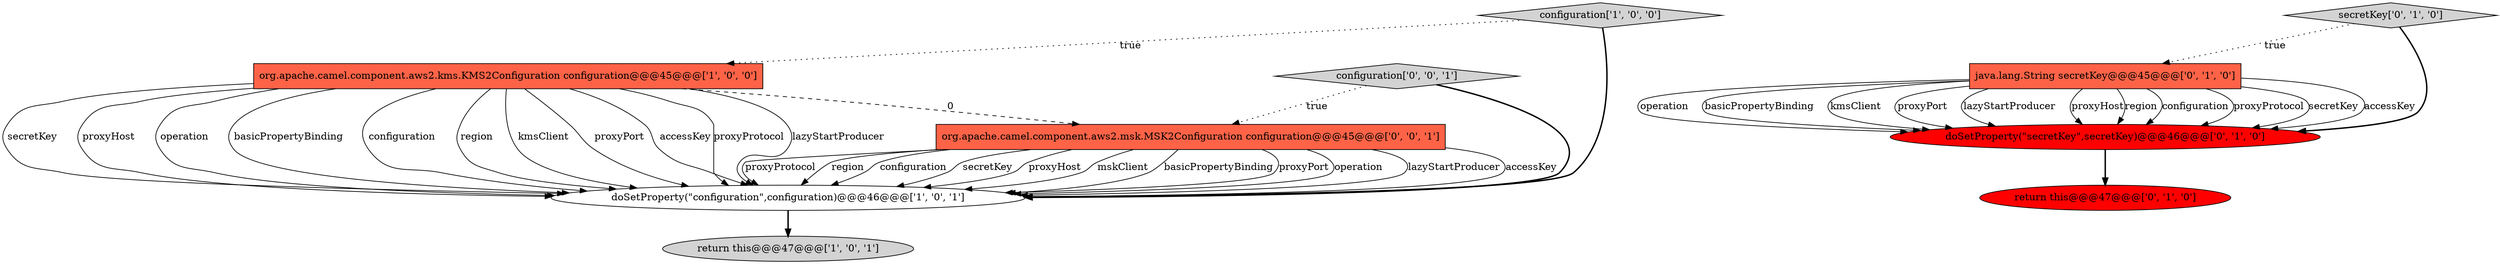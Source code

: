 digraph {
3 [style = filled, label = "configuration['1', '0', '0']", fillcolor = lightgray, shape = diamond image = "AAA0AAABBB1BBB"];
2 [style = filled, label = "org.apache.camel.component.aws2.kms.KMS2Configuration configuration@@@45@@@['1', '0', '0']", fillcolor = tomato, shape = box image = "AAA1AAABBB1BBB"];
1 [style = filled, label = "return this@@@47@@@['1', '0', '1']", fillcolor = lightgray, shape = ellipse image = "AAA0AAABBB1BBB"];
9 [style = filled, label = "configuration['0', '0', '1']", fillcolor = lightgray, shape = diamond image = "AAA0AAABBB3BBB"];
5 [style = filled, label = "return this@@@47@@@['0', '1', '0']", fillcolor = red, shape = ellipse image = "AAA1AAABBB2BBB"];
7 [style = filled, label = "java.lang.String secretKey@@@45@@@['0', '1', '0']", fillcolor = tomato, shape = box image = "AAA1AAABBB2BBB"];
8 [style = filled, label = "org.apache.camel.component.aws2.msk.MSK2Configuration configuration@@@45@@@['0', '0', '1']", fillcolor = tomato, shape = box image = "AAA0AAABBB3BBB"];
6 [style = filled, label = "secretKey['0', '1', '0']", fillcolor = lightgray, shape = diamond image = "AAA0AAABBB2BBB"];
0 [style = filled, label = "doSetProperty(\"configuration\",configuration)@@@46@@@['1', '0', '1']", fillcolor = white, shape = ellipse image = "AAA0AAABBB1BBB"];
4 [style = filled, label = "doSetProperty(\"secretKey\",secretKey)@@@46@@@['0', '1', '0']", fillcolor = red, shape = ellipse image = "AAA1AAABBB2BBB"];
8->0 [style = solid, label="lazyStartProducer"];
2->0 [style = solid, label="proxyProtocol"];
7->4 [style = solid, label="operation"];
8->0 [style = solid, label="accessKey"];
7->4 [style = solid, label="basicPropertyBinding"];
9->0 [style = bold, label=""];
7->4 [style = solid, label="kmsClient"];
8->0 [style = solid, label="proxyProtocol"];
2->0 [style = solid, label="lazyStartProducer"];
2->0 [style = solid, label="secretKey"];
8->0 [style = solid, label="region"];
8->0 [style = solid, label="configuration"];
2->0 [style = solid, label="proxyHost"];
2->8 [style = dashed, label="0"];
7->4 [style = solid, label="proxyPort"];
3->0 [style = bold, label=""];
8->0 [style = solid, label="secretKey"];
7->4 [style = solid, label="lazyStartProducer"];
9->8 [style = dotted, label="true"];
2->0 [style = solid, label="operation"];
6->4 [style = bold, label=""];
7->4 [style = solid, label="proxyHost"];
2->0 [style = solid, label="basicPropertyBinding"];
2->0 [style = solid, label="configuration"];
7->4 [style = solid, label="region"];
2->0 [style = solid, label="region"];
7->4 [style = solid, label="configuration"];
8->0 [style = solid, label="proxyHost"];
2->0 [style = solid, label="kmsClient"];
0->1 [style = bold, label=""];
6->7 [style = dotted, label="true"];
2->0 [style = solid, label="proxyPort"];
8->0 [style = solid, label="mskClient"];
2->0 [style = solid, label="accessKey"];
8->0 [style = solid, label="basicPropertyBinding"];
8->0 [style = solid, label="proxyPort"];
8->0 [style = solid, label="operation"];
7->4 [style = solid, label="proxyProtocol"];
4->5 [style = bold, label=""];
7->4 [style = solid, label="secretKey"];
7->4 [style = solid, label="accessKey"];
3->2 [style = dotted, label="true"];
}
